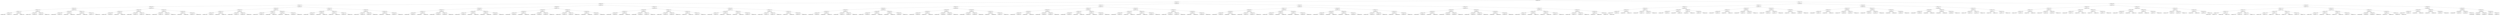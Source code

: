 digraph G{
99846614 [label="Node{data=[5160, 5160]}"]
99846614 -> 1607742126
1607742126 [label="Node{data=[3500, 3500]}"]
1607742126 -> 1195530508
1195530508 [label="Node{data=[3304, 3304]}"]
1195530508 -> 959365271
959365271 [label="Node{data=[2040, 2040]}"]
959365271 -> 545932125
545932125 [label="Node{data=[1909, 1909]}"]
545932125 -> 1580549280
1580549280 [label="Node{data=[1858, 1858]}"]
1580549280 -> 199945299
199945299 [label="Node{data=[1753, 1753]}"]
199945299 -> 1150267329
1150267329 [label="Node{data=[1478, 1478]}"]
1150267329 -> 913149094
913149094 [label="Node{data=[1448, 1448]}"]
913149094 -> 1107938959
1107938959 [label="Node{data=[1328, 1328]}"]
913149094 -> 509422313
509422313 [label="Node{data=[1473, 1473]}"]
1150267329 -> 655720260
655720260 [label="Node{data=[1636, 1636]}"]
655720260 -> 2110250940
2110250940 [label="Node{data=[1583, 1583]}"]
655720260 -> 1899371325
1899371325 [label="Node{data=[1675, 1675]}"]
199945299 -> 113995152
113995152 [label="Node{data=[1854, 1854]}"]
113995152 -> 170450258
170450258 [label="Node{data=[1852, 1852]}"]
170450258 -> 1230100884
1230100884 [label="Node{data=[1794, 1794]}"]
170450258 -> 150981744
150981744 [label="Node{data=[1853, 1853]}"]
113995152 -> 1426425618
1426425618 [label="Node{data=[1856, 1856]}"]
1426425618 -> 428540589
428540589 [label="Node{data=[1855, 1855]}"]
1426425618 -> 1590814065
1590814065 [label="Node{data=[1857, 1857]}"]
1580549280 -> 683355799
683355799 [label="Node{data=[1866, 1866]}"]
683355799 -> 1375666565
1375666565 [label="Node{data=[1862, 1862]}"]
1375666565 -> 270598013
270598013 [label="Node{data=[1860, 1860]}"]
270598013 -> 1099655781
1099655781 [label="Node{data=[1859, 1859]}"]
270598013 -> 817183573
817183573 [label="Node{data=[1861, 1861]}"]
1375666565 -> 435156975
435156975 [label="Node{data=[1864, 1864]}"]
435156975 -> 237189304
237189304 [label="Node{data=[1863, 1863]}"]
435156975 -> 350331739
350331739 [label="Node{data=[1865, 1865]}"]
683355799 -> 228023553
228023553 [label="Node{data=[1870, 1870]}"]
228023553 -> 1805747155
1805747155 [label="Node{data=[1868, 1868]}"]
1805747155 -> 2085654759
2085654759 [label="Node{data=[1867, 1867]}"]
1805747155 -> 1706172237
1706172237 [label="Node{data=[1869, 1869]}"]
228023553 -> 1383741871
1383741871 [label="Node{data=[1874, 1874]}"]
1383741871 -> 899843880
899843880 [label="Node{data=[1871, 1871]}"]
1383741871 -> 1301147347
1301147347 [label="Node{data=[1894, 1894]}"]
545932125 -> 942725208
942725208 [label="Node{data=[2024, 2024]}"]
942725208 -> 998521264
998521264 [label="Node{data=[1964, 1964]}"]
998521264 -> 448688687
448688687 [label="Node{data=[1960, 1960]}"]
448688687 -> 946339037
946339037 [label="Node{data=[1958, 1958]}"]
946339037 -> 111874449
111874449 [label="Node{data=[1957, 1957]}"]
946339037 -> 477684045
477684045 [label="Node{data=[1959, 1959]}"]
448688687 -> 1975441383
1975441383 [label="Node{data=[1962, 1962]}"]
1975441383 -> 1916292249
1916292249 [label="Node{data=[1961, 1961]}"]
1975441383 -> 742522070
742522070 [label="Node{data=[1963, 1963]}"]
998521264 -> 2003305114
2003305114 [label="Node{data=[1968, 1968]}"]
2003305114 -> 1961550463
1961550463 [label="Node{data=[1966, 1966]}"]
1961550463 -> 1141253375
1141253375 [label="Node{data=[1965, 1965]}"]
1961550463 -> 1736624101
1736624101 [label="Node{data=[1967, 1967]}"]
2003305114 -> 1355375965
1355375965 [label="Node{data=[2007, 2007]}"]
1355375965 -> 1939049505
1939049505 [label="Node{data=[1972, 1972]}"]
1355375965 -> 113733488
113733488 [label="Node{data=[2023, 2023]}"]
942725208 -> 1997221282
1997221282 [label="Node{data=[2032, 2032]}"]
1997221282 -> 1827888531
1827888531 [label="Node{data=[2028, 2028]}"]
1827888531 -> 57554600
57554600 [label="Node{data=[2026, 2026]}"]
57554600 -> 1047491930
1047491930 [label="Node{data=[2025, 2025]}"]
57554600 -> 279390472
279390472 [label="Node{data=[2027, 2027]}"]
1827888531 -> 1724834122
1724834122 [label="Node{data=[2030, 2030]}"]
1724834122 -> 350703693
350703693 [label="Node{data=[2029, 2029]}"]
1724834122 -> 1365717550
1365717550 [label="Node{data=[2031, 2031]}"]
1997221282 -> 2015477347
2015477347 [label="Node{data=[2036, 2036]}"]
2015477347 -> 1769264284
1769264284 [label="Node{data=[2034, 2034]}"]
1769264284 -> 1195345095
1195345095 [label="Node{data=[2033, 2033]}"]
1769264284 -> 799094860
799094860 [label="Node{data=[2035, 2035]}"]
2015477347 -> 1518750077
1518750077 [label="Node{data=[2038, 2038]}"]
1518750077 -> 362395269
362395269 [label="Node{data=[2037, 2037]}"]
1518750077 -> 775622989
775622989 [label="Node{data=[2039, 2039]}"]
959365271 -> 142491550
142491550 [label="Node{data=[2359, 2359]}"]
142491550 -> 1616593485
1616593485 [label="Node{data=[2056, 2056]}"]
1616593485 -> 950992221
950992221 [label="Node{data=[2048, 2048]}"]
950992221 -> 1315512956
1315512956 [label="Node{data=[2044, 2044]}"]
1315512956 -> 932345568
932345568 [label="Node{data=[2042, 2042]}"]
932345568 -> 224461685
224461685 [label="Node{data=[2041, 2041]}"]
932345568 -> 1122653073
1122653073 [label="Node{data=[2043, 2043]}"]
1315512956 -> 1159197554
1159197554 [label="Node{data=[2046, 2046]}"]
1159197554 -> 1628874822
1628874822 [label="Node{data=[2045, 2045]}"]
1159197554 -> 1684633018
1684633018 [label="Node{data=[2047, 2047]}"]
950992221 -> 1955583101
1955583101 [label="Node{data=[2052, 2052]}"]
1955583101 -> 251209213
251209213 [label="Node{data=[2050, 2050]}"]
251209213 -> 1517938940
1517938940 [label="Node{data=[2049, 2049]}"]
251209213 -> 1972540076
1972540076 [label="Node{data=[2051, 2051]}"]
1955583101 -> 2134154335
2134154335 [label="Node{data=[2054, 2054]}"]
2134154335 -> 941983881
941983881 [label="Node{data=[2053, 2053]}"]
2134154335 -> 755935609
755935609 [label="Node{data=[2055, 2055]}"]
1616593485 -> 1281902982
1281902982 [label="Node{data=[2351, 2351]}"]
1281902982 -> 392553008
392553008 [label="Node{data=[2317, 2317]}"]
392553008 -> 59785621
59785621 [label="Node{data=[2058, 2058]}"]
59785621 -> 1527608831
1527608831 [label="Node{data=[2057, 2057]}"]
59785621 -> 1437016929
1437016929 [label="Node{data=[2078, 2078]}"]
392553008 -> 1844129671
1844129671 [label="Node{data=[2349, 2349]}"]
1844129671 -> 1819690822
1819690822 [label="Node{data=[2339, 2339]}"]
1844129671 -> 1558476218
1558476218 [label="Node{data=[2350, 2350]}"]
1281902982 -> 817166700
817166700 [label="Node{data=[2355, 2355]}"]
817166700 -> 77037546
77037546 [label="Node{data=[2353, 2353]}"]
77037546 -> 1518687305
1518687305 [label="Node{data=[2352, 2352]}"]
77037546 -> 624141062
624141062 [label="Node{data=[2354, 2354]}"]
817166700 -> 853229909
853229909 [label="Node{data=[2357, 2357]}"]
853229909 -> 227283147
227283147 [label="Node{data=[2356, 2356]}"]
853229909 -> 2103130671
2103130671 [label="Node{data=[2358, 2358]}"]
142491550 -> 1170771217
1170771217 [label="Node{data=[2429, 2429]}"]
1170771217 -> 762424596
762424596 [label="Node{data=[2421, 2421]}"]
762424596 -> 1083636281
1083636281 [label="Node{data=[2363, 2363]}"]
1083636281 -> 1689795142
1689795142 [label="Node{data=[2361, 2361]}"]
1689795142 -> 1704559557
1704559557 [label="Node{data=[2360, 2360]}"]
1689795142 -> 1168153455
1168153455 [label="Node{data=[2362, 2362]}"]
1083636281 -> 839968464
839968464 [label="Node{data=[2365, 2365]}"]
839968464 -> 392138974
392138974 [label="Node{data=[2364, 2364]}"]
839968464 -> 1047637595
1047637595 [label="Node{data=[2420, 2420]}"]
762424596 -> 2135634201
2135634201 [label="Node{data=[2425, 2425]}"]
2135634201 -> 1247313478
1247313478 [label="Node{data=[2423, 2423]}"]
1247313478 -> 569036467
569036467 [label="Node{data=[2422, 2422]}"]
1247313478 -> 307937187
307937187 [label="Node{data=[2424, 2424]}"]
2135634201 -> 884971272
884971272 [label="Node{data=[2427, 2427]}"]
884971272 -> 1033659799
1033659799 [label="Node{data=[2426, 2426]}"]
884971272 -> 1249160129
1249160129 [label="Node{data=[2428, 2428]}"]
1170771217 -> 227844747
227844747 [label="Node{data=[3296, 3296]}"]
227844747 -> 1172009958
1172009958 [label="Node{data=[2433, 2433]}"]
1172009958 -> 464852503
464852503 [label="Node{data=[2431, 2431]}"]
464852503 -> 1953532931
1953532931 [label="Node{data=[2430, 2430]}"]
464852503 -> 1549334780
1549334780 [label="Node{data=[2432, 2432]}"]
1172009958 -> 1115874514
1115874514 [label="Node{data=[3294, 3294]}"]
1115874514 -> 1907640123
1907640123 [label="Node{data=[3158, 3158]}"]
1115874514 -> 22334874
22334874 [label="Node{data=[3295, 3295]}"]
227844747 -> 449862228
449862228 [label="Node{data=[3300, 3300]}"]
449862228 -> 1327602088
1327602088 [label="Node{data=[3298, 3298]}"]
1327602088 -> 478122728
478122728 [label="Node{data=[3297, 3297]}"]
1327602088 -> 996193504
996193504 [label="Node{data=[3299, 3299]}"]
449862228 -> 595217186
595217186 [label="Node{data=[3302, 3302]}"]
595217186 -> 1616214588
1616214588 [label="Node{data=[3301, 3301]}"]
595217186 -> 6118412
6118412 [label="Node{data=[3303, 3303]}"]
1195530508 -> 1050947411
1050947411 [label="Node{data=[3387, 3387]}"]
1050947411 -> 1333154046
1333154046 [label="Node{data=[3355, 3355]}"]
1333154046 -> 79255478
79255478 [label="Node{data=[3339, 3339]}"]
79255478 -> 1861142033
1861142033 [label="Node{data=[3331, 3331]}"]
1861142033 -> 1898947112
1898947112 [label="Node{data=[3327, 3327]}"]
1898947112 -> 212073811
212073811 [label="Node{data=[3306, 3306]}"]
212073811 -> 1122574230
1122574230 [label="Node{data=[3305, 3305]}"]
212073811 -> 1513064340
1513064340 [label="Node{data=[3307, 3307]}"]
1898947112 -> 1444761627
1444761627 [label="Node{data=[3329, 3329]}"]
1444761627 -> 1162311406
1162311406 [label="Node{data=[3328, 3328]}"]
1444761627 -> 1331217535
1331217535 [label="Node{data=[3330, 3330]}"]
1861142033 -> 1768814887
1768814887 [label="Node{data=[3335, 3335]}"]
1768814887 -> 1431101849
1431101849 [label="Node{data=[3333, 3333]}"]
1431101849 -> 734137816
734137816 [label="Node{data=[3332, 3332]}"]
1431101849 -> 573595619
573595619 [label="Node{data=[3334, 3334]}"]
1768814887 -> 613563971
613563971 [label="Node{data=[3337, 3337]}"]
613563971 -> 375411553
375411553 [label="Node{data=[3336, 3336]}"]
613563971 -> 762781880
762781880 [label="Node{data=[3338, 3338]}"]
79255478 -> 219721138
219721138 [label="Node{data=[3347, 3347]}"]
219721138 -> 953023092
953023092 [label="Node{data=[3343, 3343]}"]
953023092 -> 748838231
748838231 [label="Node{data=[3341, 3341]}"]
748838231 -> 944036507
944036507 [label="Node{data=[3340, 3340]}"]
748838231 -> 1887016220
1887016220 [label="Node{data=[3342, 3342]}"]
953023092 -> 657514301
657514301 [label="Node{data=[3345, 3345]}"]
657514301 -> 432436841
432436841 [label="Node{data=[3344, 3344]}"]
657514301 -> 122222536
122222536 [label="Node{data=[3346, 3346]}"]
219721138 -> 992297800
992297800 [label="Node{data=[3351, 3351]}"]
992297800 -> 441301542
441301542 [label="Node{data=[3349, 3349]}"]
441301542 -> 814932536
814932536 [label="Node{data=[3348, 3348]}"]
441301542 -> 1889838421
1889838421 [label="Node{data=[3350, 3350]}"]
992297800 -> 1636468490
1636468490 [label="Node{data=[3353, 3353]}"]
1636468490 -> 383880599
383880599 [label="Node{data=[3352, 3352]}"]
1636468490 -> 835006033
835006033 [label="Node{data=[3354, 3354]}"]
1333154046 -> 1688124209
1688124209 [label="Node{data=[3371, 3371]}"]
1688124209 -> 1369035391
1369035391 [label="Node{data=[3363, 3363]}"]
1369035391 -> 1259237614
1259237614 [label="Node{data=[3359, 3359]}"]
1259237614 -> 1394702456
1394702456 [label="Node{data=[3357, 3357]}"]
1394702456 -> 1123485214
1123485214 [label="Node{data=[3356, 3356]}"]
1394702456 -> 1575108117
1575108117 [label="Node{data=[3358, 3358]}"]
1259237614 -> 1708371015
1708371015 [label="Node{data=[3361, 3361]}"]
1708371015 -> 1030355517
1030355517 [label="Node{data=[3360, 3360]}"]
1708371015 -> 1205128312
1205128312 [label="Node{data=[3362, 3362]}"]
1369035391 -> 185221121
185221121 [label="Node{data=[3367, 3367]}"]
185221121 -> 1933800627
1933800627 [label="Node{data=[3365, 3365]}"]
1933800627 -> 25809140
25809140 [label="Node{data=[3364, 3364]}"]
1933800627 -> 1625254833
1625254833 [label="Node{data=[3366, 3366]}"]
185221121 -> 957101539
957101539 [label="Node{data=[3369, 3369]}"]
957101539 -> 1367488669
1367488669 [label="Node{data=[3368, 3368]}"]
957101539 -> 516115497
516115497 [label="Node{data=[3370, 3370]}"]
1688124209 -> 89796259
89796259 [label="Node{data=[3379, 3379]}"]
89796259 -> 1570873542
1570873542 [label="Node{data=[3375, 3375]}"]
1570873542 -> 497499455
497499455 [label="Node{data=[3373, 3373]}"]
497499455 -> 419535014
419535014 [label="Node{data=[3372, 3372]}"]
497499455 -> 1308262931
1308262931 [label="Node{data=[3374, 3374]}"]
1570873542 -> 487435514
487435514 [label="Node{data=[3377, 3377]}"]
487435514 -> 963064993
963064993 [label="Node{data=[3376, 3376]}"]
487435514 -> 750145411
750145411 [label="Node{data=[3378, 3378]}"]
89796259 -> 893757980
893757980 [label="Node{data=[3383, 3383]}"]
893757980 -> 1172286002
1172286002 [label="Node{data=[3381, 3381]}"]
1172286002 -> 1167940628
1167940628 [label="Node{data=[3380, 3380]}"]
1172286002 -> 1531566451
1531566451 [label="Node{data=[3382, 3382]}"]
893757980 -> 1136958796
1136958796 [label="Node{data=[3385, 3385]}"]
1136958796 -> 2079465788
2079465788 [label="Node{data=[3384, 3384]}"]
1136958796 -> 1419820970
1419820970 [label="Node{data=[3386, 3386]}"]
1050947411 -> 1102538252
1102538252 [label="Node{data=[3419, 3419]}"]
1102538252 -> 654228875
654228875 [label="Node{data=[3403, 3403]}"]
654228875 -> 1282376617
1282376617 [label="Node{data=[3395, 3395]}"]
1282376617 -> 501430369
501430369 [label="Node{data=[3391, 3391]}"]
501430369 -> 1738451671
1738451671 [label="Node{data=[3389, 3389]}"]
1738451671 -> 878661962
878661962 [label="Node{data=[3388, 3388]}"]
1738451671 -> 69074595
69074595 [label="Node{data=[3390, 3390]}"]
501430369 -> 12189297
12189297 [label="Node{data=[3393, 3393]}"]
12189297 -> 316875939
316875939 [label="Node{data=[3392, 3392]}"]
12189297 -> 1551426228
1551426228 [label="Node{data=[3394, 3394]}"]
1282376617 -> 939259774
939259774 [label="Node{data=[3399, 3399]}"]
939259774 -> 2021580166
2021580166 [label="Node{data=[3397, 3397]}"]
2021580166 -> 1932732438
1932732438 [label="Node{data=[3396, 3396]}"]
2021580166 -> 1749358982
1749358982 [label="Node{data=[3398, 3398]}"]
939259774 -> 7160823
7160823 [label="Node{data=[3401, 3401]}"]
7160823 -> 242298001
242298001 [label="Node{data=[3400, 3400]}"]
7160823 -> 1684588241
1684588241 [label="Node{data=[3402, 3402]}"]
654228875 -> 606169843
606169843 [label="Node{data=[3411, 3411]}"]
606169843 -> 1320810363
1320810363 [label="Node{data=[3407, 3407]}"]
1320810363 -> 1227575193
1227575193 [label="Node{data=[3405, 3405]}"]
1227575193 -> 1800881699
1800881699 [label="Node{data=[3404, 3404]}"]
1227575193 -> 1150213960
1150213960 [label="Node{data=[3406, 3406]}"]
1320810363 -> 1158544013
1158544013 [label="Node{data=[3409, 3409]}"]
1158544013 -> 1456026162
1456026162 [label="Node{data=[3408, 3408]}"]
1158544013 -> 134086806
134086806 [label="Node{data=[3410, 3410]}"]
606169843 -> 901311422
901311422 [label="Node{data=[3415, 3415]}"]
901311422 -> 533440022
533440022 [label="Node{data=[3413, 3413]}"]
533440022 -> 9195391
9195391 [label="Node{data=[3412, 3412]}"]
533440022 -> 2004948296
2004948296 [label="Node{data=[3414, 3414]}"]
901311422 -> 93775133
93775133 [label="Node{data=[3417, 3417]}"]
93775133 -> 1202657455
1202657455 [label="Node{data=[3416, 3416]}"]
93775133 -> 632967314
632967314 [label="Node{data=[3418, 3418]}"]
1102538252 -> 1525561912
1525561912 [label="Node{data=[3435, 3435]}"]
1525561912 -> 1751290485
1751290485 [label="Node{data=[3427, 3427]}"]
1751290485 -> 1463256502
1463256502 [label="Node{data=[3423, 3423]}"]
1463256502 -> 545153282
545153282 [label="Node{data=[3421, 3421]}"]
545153282 -> 199930063
199930063 [label="Node{data=[3420, 3420]}"]
545153282 -> 2011659005
2011659005 [label="Node{data=[3422, 3422]}"]
1463256502 -> 479611778
479611778 [label="Node{data=[3425, 3425]}"]
479611778 -> 1337155427
1337155427 [label="Node{data=[3424, 3424]}"]
479611778 -> 293724818
293724818 [label="Node{data=[3426, 3426]}"]
1751290485 -> 1568494285
1568494285 [label="Node{data=[3431, 3431]}"]
1568494285 -> 1939458235
1939458235 [label="Node{data=[3429, 3429]}"]
1939458235 -> 646236652
646236652 [label="Node{data=[3428, 3428]}"]
1939458235 -> 948906716
948906716 [label="Node{data=[3430, 3430]}"]
1568494285 -> 265546810
265546810 [label="Node{data=[3433, 3433]}"]
265546810 -> 850534763
850534763 [label="Node{data=[3432, 3432]}"]
265546810 -> 846812536
846812536 [label="Node{data=[3434, 3434]}"]
1525561912 -> 1935757345
1935757345 [label="Node{data=[3477, 3477]}"]
1935757345 -> 1665388619
1665388619 [label="Node{data=[3473, 3473]}"]
1665388619 -> 1087966257
1087966257 [label="Node{data=[3471, 3471]}"]
1087966257 -> 947082183
947082183 [label="Node{data=[3470, 3470]}"]
1087966257 -> 1105919152
1105919152 [label="Node{data=[3472, 3472]}"]
1665388619 -> 1020702030
1020702030 [label="Node{data=[3475, 3475]}"]
1020702030 -> 879138401
879138401 [label="Node{data=[3474, 3474]}"]
1020702030 -> 380180033
380180033 [label="Node{data=[3476, 3476]}"]
1935757345 -> 3172184
3172184 [label="Node{data=[3481, 3481]}"]
3172184 -> 151328461
151328461 [label="Node{data=[3479, 3479]}"]
151328461 -> 164650002
164650002 [label="Node{data=[3478, 3478]}"]
151328461 -> 1469405303
1469405303 [label="Node{data=[3480, 3480]}"]
3172184 -> 1419575162
1419575162 [label="Node{data=[3498, 3498]}"]
1419575162 -> 1963866202
1963866202 [label="Node{data=[3482, 3482]}"]
1419575162 -> 2125842981
2125842981 [label="Node{data=[3499, 3499]}"]
1607742126 -> 52323172
52323172 [label="Node{data=[3839, 3839]}"]
52323172 -> 818555730
818555730 [label="Node{data=[3574, 3574]}"]
818555730 -> 872552953
872552953 [label="Node{data=[3542, 3542]}"]
872552953 -> 1689651646
1689651646 [label="Node{data=[3526, 3526]}"]
1689651646 -> 339956495
339956495 [label="Node{data=[3508, 3508]}"]
339956495 -> 1966242414
1966242414 [label="Node{data=[3504, 3504]}"]
1966242414 -> 1364949216
1364949216 [label="Node{data=[3502, 3502]}"]
1364949216 -> 99905676
99905676 [label="Node{data=[3501, 3501]}"]
1364949216 -> 186744854
186744854 [label="Node{data=[3503, 3503]}"]
1966242414 -> 1839622678
1839622678 [label="Node{data=[3506, 3506]}"]
1839622678 -> 1739621178
1739621178 [label="Node{data=[3505, 3505]}"]
1839622678 -> 1097269072
1097269072 [label="Node{data=[3507, 3507]}"]
339956495 -> 1178658394
1178658394 [label="Node{data=[3512, 3512]}"]
1178658394 -> 417907294
417907294 [label="Node{data=[3510, 3510]}"]
417907294 -> 2065840938
2065840938 [label="Node{data=[3509, 3509]}"]
417907294 -> 231266145
231266145 [label="Node{data=[3511, 3511]}"]
1178658394 -> 1291555508
1291555508 [label="Node{data=[3524, 3524]}"]
1291555508 -> 308237127
308237127 [label="Node{data=[3523, 3523]}"]
1291555508 -> 2026815821
2026815821 [label="Node{data=[3525, 3525]}"]
1689651646 -> 871785194
871785194 [label="Node{data=[3534, 3534]}"]
871785194 -> 587741202
587741202 [label="Node{data=[3530, 3530]}"]
587741202 -> 1260749407
1260749407 [label="Node{data=[3528, 3528]}"]
1260749407 -> 1173350111
1173350111 [label="Node{data=[3527, 3527]}"]
1260749407 -> 1166949818
1166949818 [label="Node{data=[3529, 3529]}"]
587741202 -> 665077169
665077169 [label="Node{data=[3532, 3532]}"]
665077169 -> 1089735776
1089735776 [label="Node{data=[3531, 3531]}"]
665077169 -> 2048377791
2048377791 [label="Node{data=[3533, 3533]}"]
871785194 -> 1321222826
1321222826 [label="Node{data=[3538, 3538]}"]
1321222826 -> 1263279886
1263279886 [label="Node{data=[3536, 3536]}"]
1263279886 -> 725327115
725327115 [label="Node{data=[3535, 3535]}"]
1263279886 -> 1878370792
1878370792 [label="Node{data=[3537, 3537]}"]
1321222826 -> 602698670
602698670 [label="Node{data=[3540, 3540]}"]
602698670 -> 150187186
150187186 [label="Node{data=[3539, 3539]}"]
602698670 -> 2144840546
2144840546 [label="Node{data=[3541, 3541]}"]
872552953 -> 1026553753
1026553753 [label="Node{data=[3558, 3558]}"]
1026553753 -> 2099151505
2099151505 [label="Node{data=[3550, 3550]}"]
2099151505 -> 1755129788
1755129788 [label="Node{data=[3546, 3546]}"]
1755129788 -> 718478710
718478710 [label="Node{data=[3544, 3544]}"]
718478710 -> 1745003658
1745003658 [label="Node{data=[3543, 3543]}"]
718478710 -> 1635891473
1635891473 [label="Node{data=[3545, 3545]}"]
1755129788 -> 1621152346
1621152346 [label="Node{data=[3548, 3548]}"]
1621152346 -> 1386896277
1386896277 [label="Node{data=[3547, 3547]}"]
1621152346 -> 795972542
795972542 [label="Node{data=[3549, 3549]}"]
2099151505 -> 1129639536
1129639536 [label="Node{data=[3554, 3554]}"]
1129639536 -> 629200450
629200450 [label="Node{data=[3552, 3552]}"]
629200450 -> 628508564
628508564 [label="Node{data=[3551, 3551]}"]
629200450 -> 104451303
104451303 [label="Node{data=[3553, 3553]}"]
1129639536 -> 1660589374
1660589374 [label="Node{data=[3556, 3556]}"]
1660589374 -> 1097559525
1097559525 [label="Node{data=[3555, 3555]}"]
1660589374 -> 1454823611
1454823611 [label="Node{data=[3557, 3557]}"]
1026553753 -> 513833086
513833086 [label="Node{data=[3566, 3566]}"]
513833086 -> 675630577
675630577 [label="Node{data=[3562, 3562]}"]
675630577 -> 853219673
853219673 [label="Node{data=[3560, 3560]}"]
853219673 -> 1380478137
1380478137 [label="Node{data=[3559, 3559]}"]
853219673 -> 1328979206
1328979206 [label="Node{data=[3561, 3561]}"]
675630577 -> 1302227924
1302227924 [label="Node{data=[3564, 3564]}"]
1302227924 -> 660972271
660972271 [label="Node{data=[3563, 3563]}"]
1302227924 -> 920207134
920207134 [label="Node{data=[3565, 3565]}"]
513833086 -> 1299991150
1299991150 [label="Node{data=[3570, 3570]}"]
1299991150 -> 1929529566
1929529566 [label="Node{data=[3568, 3568]}"]
1929529566 -> 2046492299
2046492299 [label="Node{data=[3567, 3567]}"]
1929529566 -> 103030629
103030629 [label="Node{data=[3569, 3569]}"]
1299991150 -> 698620661
698620661 [label="Node{data=[3572, 3572]}"]
698620661 -> 1208083367
1208083367 [label="Node{data=[3571, 3571]}"]
698620661 -> 1721848458
1721848458 [label="Node{data=[3573, 3573]}"]
818555730 -> 1087944204
1087944204 [label="Node{data=[3807, 3807]}"]
1087944204 -> 1235382096
1235382096 [label="Node{data=[3637, 3637]}"]
1235382096 -> 242856216
242856216 [label="Node{data=[3629, 3629]}"]
242856216 -> 1646298975
1646298975 [label="Node{data=[3625, 3625]}"]
1646298975 -> 1733113281
1733113281 [label="Node{data=[3623, 3623]}"]
1733113281 -> 1028591255
1028591255 [label="Node{data=[3575, 3575]}"]
1733113281 -> 2122160471
2122160471 [label="Node{data=[3624, 3624]}"]
1646298975 -> 402781112
402781112 [label="Node{data=[3627, 3627]}"]
402781112 -> 384577092
384577092 [label="Node{data=[3626, 3626]}"]
402781112 -> 1393729976
1393729976 [label="Node{data=[3628, 3628]}"]
242856216 -> 1094135212
1094135212 [label="Node{data=[3633, 3633]}"]
1094135212 -> 1455196673
1455196673 [label="Node{data=[3631, 3631]}"]
1455196673 -> 559222940
559222940 [label="Node{data=[3630, 3630]}"]
1455196673 -> 1728866927
1728866927 [label="Node{data=[3632, 3632]}"]
1094135212 -> 531525999
531525999 [label="Node{data=[3635, 3635]}"]
531525999 -> 770706457
770706457 [label="Node{data=[3634, 3634]}"]
531525999 -> 615000267
615000267 [label="Node{data=[3636, 3636]}"]
1235382096 -> 552825123
552825123 [label="Node{data=[3799, 3799]}"]
552825123 -> 1278888283
1278888283 [label="Node{data=[3641, 3641]}"]
1278888283 -> 1627853825
1627853825 [label="Node{data=[3639, 3639]}"]
1627853825 -> 67933850
67933850 [label="Node{data=[3638, 3638]}"]
1627853825 -> 1062045009
1062045009 [label="Node{data=[3640, 3640]}"]
1278888283 -> 564355954
564355954 [label="Node{data=[3797, 3797]}"]
564355954 -> 2027801691
2027801691 [label="Node{data=[3796, 3796]}"]
564355954 -> 402996636
402996636 [label="Node{data=[3798, 3798]}"]
552825123 -> 1261524160
1261524160 [label="Node{data=[3803, 3803]}"]
1261524160 -> 1899173415
1899173415 [label="Node{data=[3801, 3801]}"]
1899173415 -> 1729798990
1729798990 [label="Node{data=[3800, 3800]}"]
1899173415 -> 1455594476
1455594476 [label="Node{data=[3802, 3802]}"]
1261524160 -> 395596448
395596448 [label="Node{data=[3805, 3805]}"]
395596448 -> 2122312795
2122312795 [label="Node{data=[3804, 3804]}"]
395596448 -> 1288511497
1288511497 [label="Node{data=[3806, 3806]}"]
1087944204 -> 244502407
244502407 [label="Node{data=[3823, 3823]}"]
244502407 -> 1000775079
1000775079 [label="Node{data=[3815, 3815]}"]
1000775079 -> 985314236
985314236 [label="Node{data=[3811, 3811]}"]
985314236 -> 525472138
525472138 [label="Node{data=[3809, 3809]}"]
525472138 -> 119802640
119802640 [label="Node{data=[3808, 3808]}"]
525472138 -> 140572150
140572150 [label="Node{data=[3810, 3810]}"]
985314236 -> 1739100181
1739100181 [label="Node{data=[3813, 3813]}"]
1739100181 -> 1761149739
1761149739 [label="Node{data=[3812, 3812]}"]
1739100181 -> 1327688111
1327688111 [label="Node{data=[3814, 3814]}"]
1000775079 -> 1080191736
1080191736 [label="Node{data=[3819, 3819]}"]
1080191736 -> 1667850969
1667850969 [label="Node{data=[3817, 3817]}"]
1667850969 -> 1135199684
1135199684 [label="Node{data=[3816, 3816]}"]
1667850969 -> 463348623
463348623 [label="Node{data=[3818, 3818]}"]
1080191736 -> 1215868846
1215868846 [label="Node{data=[3821, 3821]}"]
1215868846 -> 1622111186
1622111186 [label="Node{data=[3820, 3820]}"]
1215868846 -> 1839533542
1839533542 [label="Node{data=[3822, 3822]}"]
244502407 -> 122542470
122542470 [label="Node{data=[3831, 3831]}"]
122542470 -> 180683550
180683550 [label="Node{data=[3827, 3827]}"]
180683550 -> 292536439
292536439 [label="Node{data=[3825, 3825]}"]
292536439 -> 1423979905
1423979905 [label="Node{data=[3824, 3824]}"]
292536439 -> 1023956850
1023956850 [label="Node{data=[3826, 3826]}"]
180683550 -> 527924798
527924798 [label="Node{data=[3829, 3829]}"]
527924798 -> 1886681567
1886681567 [label="Node{data=[3828, 3828]}"]
527924798 -> 627906157
627906157 [label="Node{data=[3830, 3830]}"]
122542470 -> 1520531061
1520531061 [label="Node{data=[3835, 3835]}"]
1520531061 -> 2114151825
2114151825 [label="Node{data=[3833, 3833]}"]
2114151825 -> 770326799
770326799 [label="Node{data=[3832, 3832]}"]
2114151825 -> 1626993825
1626993825 [label="Node{data=[3834, 3834]}"]
1520531061 -> 825898005
825898005 [label="Node{data=[3837, 3837]}"]
825898005 -> 1425072206
1425072206 [label="Node{data=[3836, 3836]}"]
825898005 -> 736965094
736965094 [label="Node{data=[3838, 3838]}"]
52323172 -> 69108934
69108934 [label="Node{data=[3925, 3925]}"]
69108934 -> 1692697292
1692697292 [label="Node{data=[3893, 3893]}"]
1692697292 -> 935718030
935718030 [label="Node{data=[3877, 3877]}"]
935718030 -> 1969592721
1969592721 [label="Node{data=[3869, 3869]}"]
1969592721 -> 95230799
95230799 [label="Node{data=[3865, 3865]}"]
95230799 -> 1159666644
1159666644 [label="Node{data=[3863, 3863]}"]
1159666644 -> 1562787429
1562787429 [label="Node{data=[3862, 3862]}"]
1159666644 -> 81169729
81169729 [label="Node{data=[3864, 3864]}"]
95230799 -> 1766627831
1766627831 [label="Node{data=[3867, 3867]}"]
1766627831 -> 1420885681
1420885681 [label="Node{data=[3866, 3866]}"]
1766627831 -> 940123988
940123988 [label="Node{data=[3868, 3868]}"]
1969592721 -> 134547857
134547857 [label="Node{data=[3873, 3873]}"]
134547857 -> 84650567
84650567 [label="Node{data=[3871, 3871]}"]
84650567 -> 1444776225
1444776225 [label="Node{data=[3870, 3870]}"]
84650567 -> 668935985
668935985 [label="Node{data=[3872, 3872]}"]
134547857 -> 129428442
129428442 [label="Node{data=[3875, 3875]}"]
129428442 -> 1597448441
1597448441 [label="Node{data=[3874, 3874]}"]
129428442 -> 1700392639
1700392639 [label="Node{data=[3876, 3876]}"]
935718030 -> 996260746
996260746 [label="Node{data=[3885, 3885]}"]
996260746 -> 188313351
188313351 [label="Node{data=[3881, 3881]}"]
188313351 -> 1836033649
1836033649 [label="Node{data=[3879, 3879]}"]
1836033649 -> 1198096757
1198096757 [label="Node{data=[3878, 3878]}"]
1836033649 -> 1910689785
1910689785 [label="Node{data=[3880, 3880]}"]
188313351 -> 837011349
837011349 [label="Node{data=[3883, 3883]}"]
837011349 -> 556770294
556770294 [label="Node{data=[3882, 3882]}"]
837011349 -> 717679759
717679759 [label="Node{data=[3884, 3884]}"]
996260746 -> 1304191785
1304191785 [label="Node{data=[3889, 3889]}"]
1304191785 -> 1657592420
1657592420 [label="Node{data=[3887, 3887]}"]
1657592420 -> 1050731992
1050731992 [label="Node{data=[3886, 3886]}"]
1657592420 -> 597672983
597672983 [label="Node{data=[3888, 3888]}"]
1304191785 -> 227823206
227823206 [label="Node{data=[3891, 3891]}"]
227823206 -> 152025674
152025674 [label="Node{data=[3890, 3890]}"]
227823206 -> 808980630
808980630 [label="Node{data=[3892, 3892]}"]
1692697292 -> 1834665466
1834665466 [label="Node{data=[3909, 3909]}"]
1834665466 -> 1116885321
1116885321 [label="Node{data=[3901, 3901]}"]
1116885321 -> 909864635
909864635 [label="Node{data=[3897, 3897]}"]
909864635 -> 1190622282
1190622282 [label="Node{data=[3895, 3895]}"]
1190622282 -> 2100894843
2100894843 [label="Node{data=[3894, 3894]}"]
1190622282 -> 770769548
770769548 [label="Node{data=[3896, 3896]}"]
909864635 -> 1079181119
1079181119 [label="Node{data=[3899, 3899]}"]
1079181119 -> 1039832667
1039832667 [label="Node{data=[3898, 3898]}"]
1079181119 -> 135630683
135630683 [label="Node{data=[3900, 3900]}"]
1116885321 -> 760547767
760547767 [label="Node{data=[3905, 3905]}"]
760547767 -> 2057941029
2057941029 [label="Node{data=[3903, 3903]}"]
2057941029 -> 319334757
319334757 [label="Node{data=[3902, 3902]}"]
2057941029 -> 935564040
935564040 [label="Node{data=[3904, 3904]}"]
760547767 -> 853421302
853421302 [label="Node{data=[3907, 3907]}"]
853421302 -> 88181264
88181264 [label="Node{data=[3906, 3906]}"]
853421302 -> 1398032476
1398032476 [label="Node{data=[3908, 3908]}"]
1834665466 -> 2024065773
2024065773 [label="Node{data=[3917, 3917]}"]
2024065773 -> 996077715
996077715 [label="Node{data=[3913, 3913]}"]
996077715 -> 843513058
843513058 [label="Node{data=[3911, 3911]}"]
843513058 -> 1134646366
1134646366 [label="Node{data=[3910, 3910]}"]
843513058 -> 495717733
495717733 [label="Node{data=[3912, 3912]}"]
996077715 -> 1360702511
1360702511 [label="Node{data=[3915, 3915]}"]
1360702511 -> 1413413634
1413413634 [label="Node{data=[3914, 3914]}"]
1360702511 -> 494163583
494163583 [label="Node{data=[3916, 3916]}"]
2024065773 -> 1617860497
1617860497 [label="Node{data=[3921, 3921]}"]
1617860497 -> 1678845031
1678845031 [label="Node{data=[3919, 3919]}"]
1678845031 -> 1196700940
1196700940 [label="Node{data=[3918, 3918]}"]
1678845031 -> 2016171063
2016171063 [label="Node{data=[3920, 3920]}"]
1617860497 -> 1818920636
1818920636 [label="Node{data=[3923, 3923]}"]
1818920636 -> 20292938
20292938 [label="Node{data=[3922, 3922]}"]
1818920636 -> 1731136565
1731136565 [label="Node{data=[3924, 3924]}"]
69108934 -> 2100850955
2100850955 [label="Node{data=[4042, 4042]}"]
2100850955 -> 1163872118
1163872118 [label="Node{data=[3941, 3941]}"]
1163872118 -> 1777116514
1777116514 [label="Node{data=[3933, 3933]}"]
1777116514 -> 1983730382
1983730382 [label="Node{data=[3929, 3929]}"]
1983730382 -> 1211352363
1211352363 [label="Node{data=[3927, 3927]}"]
1211352363 -> 2011713452
2011713452 [label="Node{data=[3926, 3926]}"]
1211352363 -> 2074293126
2074293126 [label="Node{data=[3928, 3928]}"]
1983730382 -> 1737794846
1737794846 [label="Node{data=[3931, 3931]}"]
1737794846 -> 836251226
836251226 [label="Node{data=[3930, 3930]}"]
1737794846 -> 75010786
75010786 [label="Node{data=[3932, 3932]}"]
1777116514 -> 1722134248
1722134248 [label="Node{data=[3937, 3937]}"]
1722134248 -> 618355575
618355575 [label="Node{data=[3935, 3935]}"]
618355575 -> 1417743176
1417743176 [label="Node{data=[3934, 3934]}"]
618355575 -> 346979512
346979512 [label="Node{data=[3936, 3936]}"]
1722134248 -> 1605845547
1605845547 [label="Node{data=[3939, 3939]}"]
1605845547 -> 558479945
558479945 [label="Node{data=[3938, 3938]}"]
1605845547 -> 2102275683
2102275683 [label="Node{data=[3940, 3940]}"]
1163872118 -> 442681038
442681038 [label="Node{data=[3949, 3949]}"]
442681038 -> 2141284787
2141284787 [label="Node{data=[3945, 3945]}"]
2141284787 -> 324411388
324411388 [label="Node{data=[3943, 3943]}"]
324411388 -> 535234243
535234243 [label="Node{data=[3942, 3942]}"]
324411388 -> 322955079
322955079 [label="Node{data=[3944, 3944]}"]
2141284787 -> 1730668642
1730668642 [label="Node{data=[3947, 3947]}"]
1730668642 -> 1152234117
1152234117 [label="Node{data=[3946, 3946]}"]
1730668642 -> 1666938317
1666938317 [label="Node{data=[3948, 3948]}"]
442681038 -> 254976830
254976830 [label="Node{data=[3953, 3953]}"]
254976830 -> 1460551234
1460551234 [label="Node{data=[3951, 3951]}"]
1460551234 -> 2115934140
2115934140 [label="Node{data=[3950, 3950]}"]
1460551234 -> 1179873455
1179873455 [label="Node{data=[3952, 3952]}"]
254976830 -> 1558319112
1558319112 [label="Node{data=[3955, 3955]}"]
1558319112 -> 2050542072
2050542072 [label="Node{data=[3954, 3954]}"]
1558319112 -> 1880167028
1880167028 [label="Node{data=[3956, 3956]}"]
2100850955 -> 765121233
765121233 [label="Node{data=[5144, 5144]}"]
765121233 -> 1639249210
1639249210 [label="Node{data=[5122, 5122]}"]
1639249210 -> 1568643069
1568643069 [label="Node{data=[4844, 4844]}"]
1568643069 -> 629517460
629517460 [label="Node{data=[4128, 4128]}"]
629517460 -> 1592983215
1592983215 [label="Node{data=[4080, 4080]}"]
629517460 -> 413781358
413781358 [label="Node{data=[4205, 4205]}"]
1568643069 -> 969437689
969437689 [label="Node{data=[5030, 5030]}"]
969437689 -> 824281944
824281944 [label="Node{data=[4908, 4908]}"]
969437689 -> 2028936277
2028936277 [label="Node{data=[5118, 5118]}"]
1639249210 -> 779840667
779840667 [label="Node{data=[5140, 5140]}"]
779840667 -> 1422300948
1422300948 [label="Node{data=[5138, 5138]}"]
1422300948 -> 1761656223
1761656223 [label="Node{data=[5137, 5137]}"]
1422300948 -> 1762462046
1762462046 [label="Node{data=[5139, 5139]}"]
779840667 -> 484945744
484945744 [label="Node{data=[5142, 5142]}"]
484945744 -> 2088367599
2088367599 [label="Node{data=[5141, 5141]}"]
484945744 -> 284775354
284775354 [label="Node{data=[5143, 5143]}"]
765121233 -> 297791234
297791234 [label="Node{data=[5152, 5152]}"]
297791234 -> 813915978
813915978 [label="Node{data=[5148, 5148]}"]
813915978 -> 65409592
65409592 [label="Node{data=[5146, 5146]}"]
65409592 -> 1499002237
1499002237 [label="Node{data=[5145, 5145]}"]
65409592 -> 930207403
930207403 [label="Node{data=[5147, 5147]}"]
813915978 -> 497198592
497198592 [label="Node{data=[5150, 5150]}"]
497198592 -> 786829406
786829406 [label="Node{data=[5149, 5149]}"]
497198592 -> 806087650
806087650 [label="Node{data=[5151, 5151]}"]
297791234 -> 158775238
158775238 [label="Node{data=[5156, 5156]}"]
158775238 -> 23888462
23888462 [label="Node{data=[5154, 5154]}"]
23888462 -> 529929949
529929949 [label="Node{data=[5153, 5153]}"]
23888462 -> 1882044982
1882044982 [label="Node{data=[5155, 5155]}"]
158775238 -> 1280961394
1280961394 [label="Node{data=[5158, 5158]}"]
1280961394 -> 700608069
700608069 [label="Node{data=[5157, 5157]}"]
1280961394 -> 105751902
105751902 [label="Node{data=[5159, 5159]}"]
99846614 -> 455889835
455889835 [label="Node{data=[7447, 7447]}"]
455889835 -> 414005703
414005703 [label="Node{data=[5568, 5568]}"]
414005703 -> 581422289
581422289 [label="Node{data=[5237, 5237]}"]
581422289 -> 1236003470
1236003470 [label="Node{data=[5221, 5221]}"]
1236003470 -> 820201755
820201755 [label="Node{data=[5168, 5168]}"]
820201755 -> 1106324929
1106324929 [label="Node{data=[5164, 5164]}"]
1106324929 -> 1571594346
1571594346 [label="Node{data=[5162, 5162]}"]
1571594346 -> 1271258827
1271258827 [label="Node{data=[5161, 5161]}"]
1571594346 -> 1631907129
1631907129 [label="Node{data=[5163, 5163]}"]
1106324929 -> 689134581
689134581 [label="Node{data=[5166, 5166]}"]
689134581 -> 285479245
285479245 [label="Node{data=[5165, 5165]}"]
689134581 -> 1951573536
1951573536 [label="Node{data=[5167, 5167]}"]
820201755 -> 842637494
842637494 [label="Node{data=[5172, 5172]}"]
842637494 -> 29792759
29792759 [label="Node{data=[5170, 5170]}"]
29792759 -> 813264635
813264635 [label="Node{data=[5169, 5169]}"]
29792759 -> 1375448434
1375448434 [label="Node{data=[5171, 5171]}"]
842637494 -> 775461867
775461867 [label="Node{data=[5219, 5219]}"]
775461867 -> 453293818
453293818 [label="Node{data=[5186, 5186]}"]
775461867 -> 1626410455
1626410455 [label="Node{data=[5220, 5220]}"]
1236003470 -> 1819131014
1819131014 [label="Node{data=[5229, 5229]}"]
1819131014 -> 106988835
106988835 [label="Node{data=[5225, 5225]}"]
106988835 -> 955076723
955076723 [label="Node{data=[5223, 5223]}"]
955076723 -> 1343913228
1343913228 [label="Node{data=[5222, 5222]}"]
955076723 -> 1360163333
1360163333 [label="Node{data=[5224, 5224]}"]
106988835 -> 1398389913
1398389913 [label="Node{data=[5227, 5227]}"]
1398389913 -> 23396425
23396425 [label="Node{data=[5226, 5226]}"]
1398389913 -> 34930548
34930548 [label="Node{data=[5228, 5228]}"]
1819131014 -> 1087645545
1087645545 [label="Node{data=[5233, 5233]}"]
1087645545 -> 1584916126
1584916126 [label="Node{data=[5231, 5231]}"]
1584916126 -> 2008662609
2008662609 [label="Node{data=[5230, 5230]}"]
1584916126 -> 1391684749
1391684749 [label="Node{data=[5232, 5232]}"]
1087645545 -> 872277717
872277717 [label="Node{data=[5235, 5235]}"]
872277717 -> 1381999906
1381999906 [label="Node{data=[5234, 5234]}"]
872277717 -> 1808617074
1808617074 [label="Node{data=[5236, 5236]}"]
581422289 -> 580112514
580112514 [label="Node{data=[5312, 5312]}"]
580112514 -> 2114208075
2114208075 [label="Node{data=[5304, 5304]}"]
2114208075 -> 1373478172
1373478172 [label="Node{data=[5241, 5241]}"]
1373478172 -> 1348663179
1348663179 [label="Node{data=[5239, 5239]}"]
1348663179 -> 1816734405
1816734405 [label="Node{data=[5238, 5238]}"]
1348663179 -> 815476766
815476766 [label="Node{data=[5240, 5240]}"]
1373478172 -> 219377260
219377260 [label="Node{data=[5243, 5243]}"]
219377260 -> 1250565866
1250565866 [label="Node{data=[5242, 5242]}"]
219377260 -> 1873807996
1873807996 [label="Node{data=[5244, 5244]}"]
2114208075 -> 113433684
113433684 [label="Node{data=[5308, 5308]}"]
113433684 -> 271889134
271889134 [label="Node{data=[5306, 5306]}"]
271889134 -> 173249356
173249356 [label="Node{data=[5305, 5305]}"]
271889134 -> 1700760464
1700760464 [label="Node{data=[5307, 5307]}"]
113433684 -> 1970264851
1970264851 [label="Node{data=[5310, 5310]}"]
1970264851 -> 1090106514
1090106514 [label="Node{data=[5309, 5309]}"]
1970264851 -> 1445365298
1445365298 [label="Node{data=[5311, 5311]}"]
580112514 -> 1337754733
1337754733 [label="Node{data=[5425, 5425]}"]
1337754733 -> 1140877770
1140877770 [label="Node{data=[5316, 5316]}"]
1140877770 -> 1238370556
1238370556 [label="Node{data=[5314, 5314]}"]
1238370556 -> 732233954
732233954 [label="Node{data=[5313, 5313]}"]
1238370556 -> 1144343
1144343 [label="Node{data=[5315, 5315]}"]
1140877770 -> 1201144294
1201144294 [label="Node{data=[5364, 5364]}"]
1201144294 -> 247883265
247883265 [label="Node{data=[5317, 5317]}"]
1201144294 -> 224908587
224908587 [label="Node{data=[5395, 5395]}"]
1337754733 -> 105757534
105757534 [label="Node{data=[5564, 5564]}"]
105757534 -> 31264064
31264064 [label="Node{data=[5451, 5451]}"]
31264064 -> 1008108820
1008108820 [label="Node{data=[5441, 5441]}"]
31264064 -> 267112752
267112752 [label="Node{data=[5469, 5469]}"]
105757534 -> 1687624920
1687624920 [label="Node{data=[5566, 5566]}"]
1687624920 -> 222931463
222931463 [label="Node{data=[5565, 5565]}"]
1687624920 -> 92254367
92254367 [label="Node{data=[5567, 5567]}"]
414005703 -> 1422689105
1422689105 [label="Node{data=[5655, 5655]}"]
1422689105 -> 140588236
140588236 [label="Node{data=[5639, 5639]}"]
140588236 -> 1211678293
1211678293 [label="Node{data=[5576, 5576]}"]
1211678293 -> 809174149
809174149 [label="Node{data=[5572, 5572]}"]
809174149 -> 6148056
6148056 [label="Node{data=[5570, 5570]}"]
6148056 -> 26958923
26958923 [label="Node{data=[5569, 5569]}"]
6148056 -> 215777339
215777339 [label="Node{data=[5571, 5571]}"]
809174149 -> 1688969737
1688969737 [label="Node{data=[5574, 5574]}"]
1688969737 -> 174494283
174494283 [label="Node{data=[5573, 5573]}"]
1688969737 -> 1371860552
1371860552 [label="Node{data=[5575, 5575]}"]
1211678293 -> 963735827
963735827 [label="Node{data=[5609, 5609]}"]
963735827 -> 7550942
7550942 [label="Node{data=[5578, 5578]}"]
7550942 -> 1052313937
1052313937 [label="Node{data=[5577, 5577]}"]
7550942 -> 1224283744
1224283744 [label="Node{data=[5608, 5608]}"]
963735827 -> 2050105221
2050105221 [label="Node{data=[5611, 5611]}"]
2050105221 -> 1667631834
1667631834 [label="Node{data=[5610, 5610]}"]
2050105221 -> 358839398
358839398 [label="Node{data=[5612, 5612]}"]
140588236 -> 355023548
355023548 [label="Node{data=[5647, 5647]}"]
355023548 -> 2140000683
2140000683 [label="Node{data=[5643, 5643]}"]
2140000683 -> 753804378
753804378 [label="Node{data=[5641, 5641]}"]
753804378 -> 580957669
580957669 [label="Node{data=[5640, 5640]}"]
753804378 -> 2122356695
2122356695 [label="Node{data=[5642, 5642]}"]
2140000683 -> 1863385381
1863385381 [label="Node{data=[5645, 5645]}"]
1863385381 -> 838874217
838874217 [label="Node{data=[5644, 5644]}"]
1863385381 -> 354988113
354988113 [label="Node{data=[5646, 5646]}"]
355023548 -> 1877783308
1877783308 [label="Node{data=[5651, 5651]}"]
1877783308 -> 135499773
135499773 [label="Node{data=[5649, 5649]}"]
135499773 -> 990069226
990069226 [label="Node{data=[5648, 5648]}"]
135499773 -> 1803146467
1803146467 [label="Node{data=[5650, 5650]}"]
1877783308 -> 1627876947
1627876947 [label="Node{data=[5653, 5653]}"]
1627876947 -> 1971288553
1971288553 [label="Node{data=[5652, 5652]}"]
1627876947 -> 1414691517
1414691517 [label="Node{data=[5654, 5654]}"]
1422689105 -> 1906930200
1906930200 [label="Node{data=[7431, 7431]}"]
1906930200 -> 721874824
721874824 [label="Node{data=[5663, 5663]}"]
721874824 -> 632843056
632843056 [label="Node{data=[5659, 5659]}"]
632843056 -> 1652062888
1652062888 [label="Node{data=[5657, 5657]}"]
1652062888 -> 1492909389
1492909389 [label="Node{data=[5656, 5656]}"]
1652062888 -> 1151153013
1151153013 [label="Node{data=[5658, 5658]}"]
632843056 -> 580526397
580526397 [label="Node{data=[5661, 5661]}"]
580526397 -> 60207868
60207868 [label="Node{data=[5660, 5660]}"]
580526397 -> 75507286
75507286 [label="Node{data=[5662, 5662]}"]
721874824 -> 699116328
699116328 [label="Node{data=[5808, 5808]}"]
699116328 -> 1523311849
1523311849 [label="Node{data=[5665, 5665]}"]
1523311849 -> 1828502558
1828502558 [label="Node{data=[5664, 5664]}"]
1523311849 -> 1774949697
1774949697 [label="Node{data=[5666, 5666]}"]
699116328 -> 500011451
500011451 [label="Node{data=[7398, 7398]}"]
500011451 -> 405066311
405066311 [label="Node{data=[6668, 6668]}"]
500011451 -> 296845585
296845585 [label="Node{data=[7430, 7430]}"]
1906930200 -> 610627579
610627579 [label="Node{data=[7439, 7439]}"]
610627579 -> 1431593605
1431593605 [label="Node{data=[7435, 7435]}"]
1431593605 -> 1809593474
1809593474 [label="Node{data=[7433, 7433]}"]
1809593474 -> 1987611105
1987611105 [label="Node{data=[7432, 7432]}"]
1809593474 -> 2037197410
2037197410 [label="Node{data=[7434, 7434]}"]
1431593605 -> 266022784
266022784 [label="Node{data=[7437, 7437]}"]
266022784 -> 86598365
86598365 [label="Node{data=[7436, 7436]}"]
266022784 -> 934073368
934073368 [label="Node{data=[7438, 7438]}"]
610627579 -> 662881973
662881973 [label="Node{data=[7443, 7443]}"]
662881973 -> 1903385322
1903385322 [label="Node{data=[7441, 7441]}"]
1903385322 -> 1057157523
1057157523 [label="Node{data=[7440, 7440]}"]
1903385322 -> 1860173439
1860173439 [label="Node{data=[7442, 7442]}"]
662881973 -> 1608067711
1608067711 [label="Node{data=[7445, 7445]}"]
1608067711 -> 873897828
873897828 [label="Node{data=[7444, 7444]}"]
1608067711 -> 472935964
472935964 [label="Node{data=[7446, 7446]}"]
455889835 -> 227362787
227362787 [label="Node{data=[7668, 7668]}"]
227362787 -> 454102783
454102783 [label="Node{data=[7584, 7584]}"]
454102783 -> 469520198
469520198 [label="Node{data=[7568, 7568]}"]
469520198 -> 69440171
69440171 [label="Node{data=[7560, 7560]}"]
69440171 -> 1668710291
1668710291 [label="Node{data=[7451, 7451]}"]
1668710291 -> 1879307252
1879307252 [label="Node{data=[7449, 7449]}"]
1879307252 -> 167515341
167515341 [label="Node{data=[7448, 7448]}"]
1879307252 -> 290617747
290617747 [label="Node{data=[7450, 7450]}"]
1668710291 -> 1099433677
1099433677 [label="Node{data=[7558, 7558]}"]
1099433677 -> 788255067
788255067 [label="Node{data=[7494, 7494]}"]
1099433677 -> 1204351541
1204351541 [label="Node{data=[7559, 7559]}"]
69440171 -> 1163167166
1163167166 [label="Node{data=[7564, 7564]}"]
1163167166 -> 1147887031
1147887031 [label="Node{data=[7562, 7562]}"]
1147887031 -> 887766376
887766376 [label="Node{data=[7561, 7561]}"]
1147887031 -> 884160666
884160666 [label="Node{data=[7563, 7563]}"]
1163167166 -> 1428894407
1428894407 [label="Node{data=[7566, 7566]}"]
1428894407 -> 1261652784
1261652784 [label="Node{data=[7565, 7565]}"]
1428894407 -> 777469507
777469507 [label="Node{data=[7567, 7567]}"]
469520198 -> 59614459
59614459 [label="Node{data=[7576, 7576]}"]
59614459 -> 263979847
263979847 [label="Node{data=[7572, 7572]}"]
263979847 -> 1577558859
1577558859 [label="Node{data=[7570, 7570]}"]
1577558859 -> 1228225518
1228225518 [label="Node{data=[7569, 7569]}"]
1577558859 -> 661775439
661775439 [label="Node{data=[7571, 7571]}"]
263979847 -> 1211657693
1211657693 [label="Node{data=[7574, 7574]}"]
1211657693 -> 734429802
734429802 [label="Node{data=[7573, 7573]}"]
1211657693 -> 1271674551
1271674551 [label="Node{data=[7575, 7575]}"]
59614459 -> 1672998941
1672998941 [label="Node{data=[7580, 7580]}"]
1672998941 -> 1751789363
1751789363 [label="Node{data=[7578, 7578]}"]
1751789363 -> 1998599558
1998599558 [label="Node{data=[7577, 7577]}"]
1751789363 -> 1567870043
1567870043 [label="Node{data=[7579, 7579]}"]
1672998941 -> 26798320
26798320 [label="Node{data=[7582, 7582]}"]
26798320 -> 942824519
942824519 [label="Node{data=[7581, 7581]}"]
26798320 -> 1321784002
1321784002 [label="Node{data=[7583, 7583]}"]
454102783 -> 219864660
219864660 [label="Node{data=[7600, 7600]}"]
219864660 -> 1266907247
1266907247 [label="Node{data=[7592, 7592]}"]
1266907247 -> 1643763004
1643763004 [label="Node{data=[7588, 7588]}"]
1643763004 -> 1773094147
1773094147 [label="Node{data=[7586, 7586]}"]
1773094147 -> 840752668
840752668 [label="Node{data=[7585, 7585]}"]
1773094147 -> 1653381168
1653381168 [label="Node{data=[7587, 7587]}"]
1643763004 -> 1299439976
1299439976 [label="Node{data=[7590, 7590]}"]
1299439976 -> 1592210072
1592210072 [label="Node{data=[7589, 7589]}"]
1299439976 -> 182446950
182446950 [label="Node{data=[7591, 7591]}"]
1266907247 -> 202682133
202682133 [label="Node{data=[7596, 7596]}"]
202682133 -> 1589540702
1589540702 [label="Node{data=[7594, 7594]}"]
1589540702 -> 967503331
967503331 [label="Node{data=[7593, 7593]}"]
1589540702 -> 1281074539
1281074539 [label="Node{data=[7595, 7595]}"]
202682133 -> 1704908786
1704908786 [label="Node{data=[7598, 7598]}"]
1704908786 -> 1219975320
1219975320 [label="Node{data=[7597, 7597]}"]
1704908786 -> 647782808
647782808 [label="Node{data=[7599, 7599]}"]
219864660 -> 939391197
939391197 [label="Node{data=[7608, 7608]}"]
939391197 -> 609192087
609192087 [label="Node{data=[7604, 7604]}"]
609192087 -> 1456367390
1456367390 [label="Node{data=[7602, 7602]}"]
1456367390 -> 320556286
320556286 [label="Node{data=[7601, 7601]}"]
1456367390 -> 1266185552
1266185552 [label="Node{data=[7603, 7603]}"]
609192087 -> 321607576
321607576 [label="Node{data=[7606, 7606]}"]
321607576 -> 913843316
913843316 [label="Node{data=[7605, 7605]}"]
321607576 -> 2135810809
2135810809 [label="Node{data=[7607, 7607]}"]
939391197 -> 2006436533
2006436533 [label="Node{data=[7664, 7664]}"]
2006436533 -> 1053410376
1053410376 [label="Node{data=[7662, 7662]}"]
1053410376 -> 1231359073
1231359073 [label="Node{data=[7609, 7609]}"]
1053410376 -> 1496282526
1496282526 [label="Node{data=[7663, 7663]}"]
2006436533 -> 270851692
270851692 [label="Node{data=[7666, 7666]}"]
270851692 -> 1614783396
1614783396 [label="Node{data=[7665, 7665]}"]
270851692 -> 22588870
22588870 [label="Node{data=[7667, 7667]}"]
227362787 -> 603565046
603565046 [label="Node{data=[9379, 9379]}"]
603565046 -> 362333787
362333787 [label="Node{data=[7738, 7738]}"]
362333787 -> 136803791
136803791 [label="Node{data=[7722, 7722]}"]
136803791 -> 1289084816
1289084816 [label="Node{data=[7676, 7676]}"]
1289084816 -> 580746215
580746215 [label="Node{data=[7672, 7672]}"]
580746215 -> 1902431217
1902431217 [label="Node{data=[7670, 7670]}"]
1902431217 -> 1121861919
1121861919 [label="Node{data=[7669, 7669]}"]
1902431217 -> 546652043
546652043 [label="Node{data=[7671, 7671]}"]
580746215 -> 1763588669
1763588669 [label="Node{data=[7674, 7674]}"]
1763588669 -> 1047682988
1047682988 [label="Node{data=[7673, 7673]}"]
1763588669 -> 236201924
236201924 [label="Node{data=[7675, 7675]}"]
1289084816 -> 133441770
133441770 [label="Node{data=[7680, 7680]}"]
133441770 -> 522397179
522397179 [label="Node{data=[7678, 7678]}"]
522397179 -> 864061068
864061068 [label="Node{data=[7677, 7677]}"]
522397179 -> 470138175
470138175 [label="Node{data=[7679, 7679]}"]
133441770 -> 982545709
982545709 [label="Node{data=[7720, 7720]}"]
982545709 -> 1008370553
1008370553 [label="Node{data=[7719, 7719]}"]
982545709 -> 186238608
186238608 [label="Node{data=[7721, 7721]}"]
136803791 -> 985951881
985951881 [label="Node{data=[7730, 7730]}"]
985951881 -> 54808033
54808033 [label="Node{data=[7726, 7726]}"]
54808033 -> 1798117307
1798117307 [label="Node{data=[7724, 7724]}"]
1798117307 -> 784687368
784687368 [label="Node{data=[7723, 7723]}"]
1798117307 -> 929886847
929886847 [label="Node{data=[7725, 7725]}"]
54808033 -> 384211510
384211510 [label="Node{data=[7728, 7728]}"]
384211510 -> 368433054
368433054 [label="Node{data=[7727, 7727]}"]
384211510 -> 272447753
272447753 [label="Node{data=[7729, 7729]}"]
985951881 -> 1083362939
1083362939 [label="Node{data=[7734, 7734]}"]
1083362939 -> 1644682101
1644682101 [label="Node{data=[7732, 7732]}"]
1644682101 -> 1509271948
1509271948 [label="Node{data=[7731, 7731]}"]
1644682101 -> 553199306
553199306 [label="Node{data=[7733, 7733]}"]
1083362939 -> 1993262520
1993262520 [label="Node{data=[7736, 7736]}"]
1993262520 -> 718169191
718169191 [label="Node{data=[7735, 7735]}"]
1993262520 -> 1585643899
1585643899 [label="Node{data=[7737, 7737]}"]
362333787 -> 925217559
925217559 [label="Node{data=[9273, 9273]}"]
925217559 -> 935744334
935744334 [label="Node{data=[9176, 9176]}"]
935744334 -> 1861411981
1861411981 [label="Node{data=[9172, 9172]}"]
1861411981 -> 675064049
675064049 [label="Node{data=[9134, 9134]}"]
675064049 -> 849021930
849021930 [label="Node{data=[7765, 7765]}"]
675064049 -> 935486164
935486164 [label="Node{data=[9171, 9171]}"]
1861411981 -> 1315778093
1315778093 [label="Node{data=[9174, 9174]}"]
1315778093 -> 56323121
56323121 [label="Node{data=[9173, 9173]}"]
1315778093 -> 1777722347
1777722347 [label="Node{data=[9175, 9175]}"]
935744334 -> 1300621507
1300621507 [label="Node{data=[9180, 9180]}"]
1300621507 -> 1782496024
1782496024 [label="Node{data=[9178, 9178]}"]
1782496024 -> 844920970
844920970 [label="Node{data=[9177, 9177]}"]
1782496024 -> 1961901969
1961901969 [label="Node{data=[9179, 9179]}"]
1300621507 -> 374411836
374411836 [label="Node{data=[9182, 9182]}"]
374411836 -> 162045333
162045333 [label="Node{data=[9181, 9181]}"]
374411836 -> 1482767362
1482767362 [label="Node{data=[9211, 9211]}"]
925217559 -> 756587560
756587560 [label="Node{data=[9371, 9371]}"]
756587560 -> 868662085
868662085 [label="Node{data=[9367, 9367]}"]
868662085 -> 2119163037
2119163037 [label="Node{data=[9365, 9365]}"]
2119163037 -> 790593146
790593146 [label="Node{data=[9364, 9364]}"]
2119163037 -> 1183796845
1183796845 [label="Node{data=[9366, 9366]}"]
868662085 -> 1075173738
1075173738 [label="Node{data=[9369, 9369]}"]
1075173738 -> 1086213825
1086213825 [label="Node{data=[9368, 9368]}"]
1075173738 -> 335938562
335938562 [label="Node{data=[9370, 9370]}"]
756587560 -> 675732681
675732681 [label="Node{data=[9375, 9375]}"]
675732681 -> 1182178850
1182178850 [label="Node{data=[9373, 9373]}"]
1182178850 -> 1946949739
1946949739 [label="Node{data=[9372, 9372]}"]
1182178850 -> 1343108348
1343108348 [label="Node{data=[9374, 9374]}"]
675732681 -> 1311775392
1311775392 [label="Node{data=[9377, 9377]}"]
1311775392 -> 1011161802
1011161802 [label="Node{data=[9376, 9376]}"]
1311775392 -> 673088105
673088105 [label="Node{data=[9378, 9378]}"]
603565046 -> 152500802
152500802 [label="Node{data=[9954, 9954]}"]
152500802 -> 1195185370
1195185370 [label="Node{data=[9946, 9946]}"]
1195185370 -> 1396360637
1396360637 [label="Node{data=[9845, 9845]}"]
1396360637 -> 267065465
267065465 [label="Node{data=[9547, 9547]}"]
267065465 -> 823211820
823211820 [label="Node{data=[9413, 9413]}"]
267065465 -> 505769488
505769488 [label="Node{data=[9577, 9577]}"]
1396360637 -> 456607556
456607556 [label="Node{data=[9944, 9944]}"]
456607556 -> 1279831179
1279831179 [label="Node{data=[9943, 9943]}"]
456607556 -> 1951943289
1951943289 [label="Node{data=[9945, 9945]}"]
1195185370 -> 1102642956
1102642956 [label="Node{data=[9950, 9950]}"]
1102642956 -> 1620348184
1620348184 [label="Node{data=[9948, 9948]}"]
1620348184 -> 1764837749
1764837749 [label="Node{data=[9947, 9947]}"]
1620348184 -> 1603063208
1603063208 [label="Node{data=[9949, 9949]}"]
1102642956 -> 1506413002
1506413002 [label="Node{data=[9952, 9952]}"]
1506413002 -> 494052262
494052262 [label="Node{data=[9951, 9951]}"]
1506413002 -> 2129341340
2129341340 [label="Node{data=[9953, 9953]}"]
152500802 -> 1202931812
1202931812 [label="Node{data=[9962, 9962]}"]
1202931812 -> 1321110785
1321110785 [label="Node{data=[9958, 9958]}"]
1321110785 -> 1188657379
1188657379 [label="Node{data=[9956, 9956]}"]
1188657379 -> 1632177263
1632177263 [label="Node{data=[9955, 9955]}"]
1188657379 -> 1021614154
1021614154 [label="Node{data=[9957, 9957]}"]
1321110785 -> 109628498
109628498 [label="Node{data=[9960, 9960]}"]
109628498 -> 186360320
186360320 [label="Node{data=[9959, 9959]}"]
109628498 -> 572063096
572063096 [label="Node{data=[9961, 9961]}"]
1202931812 -> 975574969
975574969 [label="Node{data=[9970, 9970]}"]
975574969 -> 2047649523
2047649523 [label="Node{data=[9966, 9966]}"]
2047649523 -> 751898640
751898640 [label="Node{data=[9964, 9964]}"]
751898640 -> 1237834703
1237834703 [label="Node{data=[9963, 9963]}"]
751898640 -> 1129744017
1129744017 [label="Node{data=[9965, 9965]}"]
2047649523 -> 1559403318
1559403318 [label="Node{data=[9968, 9968]}"]
1559403318 -> 2013745448
2013745448 [label="Node{data=[9967, 9967]}"]
1559403318 -> 266990660
266990660 [label="Node{data=[9969, 9969]}"]
975574969 -> 2029820198
2029820198 [label="Node{data=[9972, 9972]}"]
2029820198 -> 807376420
807376420 [label="Node{data=[9971, 9971]}"]
2029820198 -> 1918050078
1918050078 [label="Node{data=[9973, 9973]}"]
1918050078 -> 844664516
844664516 [label="Node{data=[9974, 9974]}"]
}